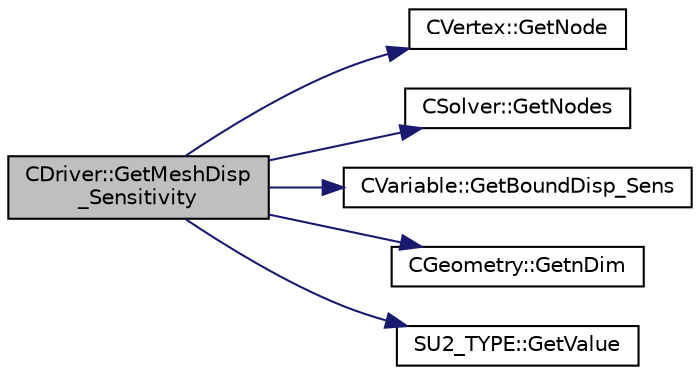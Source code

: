 digraph "CDriver::GetMeshDisp_Sensitivity"
{
  edge [fontname="Helvetica",fontsize="10",labelfontname="Helvetica",labelfontsize="10"];
  node [fontname="Helvetica",fontsize="10",shape=record];
  rankdir="LR";
  Node1478 [label="CDriver::GetMeshDisp\l_Sensitivity",height=0.2,width=0.4,color="black", fillcolor="grey75", style="filled", fontcolor="black"];
  Node1478 -> Node1479 [color="midnightblue",fontsize="10",style="solid",fontname="Helvetica"];
  Node1479 [label="CVertex::GetNode",height=0.2,width=0.4,color="black", fillcolor="white", style="filled",URL="$class_c_vertex.html#a95c513bf927464157ed96b6c79779a1f",tooltip="Get the node of the vertex. "];
  Node1478 -> Node1480 [color="midnightblue",fontsize="10",style="solid",fontname="Helvetica"];
  Node1480 [label="CSolver::GetNodes",height=0.2,width=0.4,color="black", fillcolor="white", style="filled",URL="$class_c_solver.html#af3198e52a2ea377bb765647b5e697197",tooltip="Allow outside access to the nodes of the solver, containing conservatives, primitives, etc. "];
  Node1478 -> Node1481 [color="midnightblue",fontsize="10",style="solid",fontname="Helvetica"];
  Node1481 [label="CVariable::GetBoundDisp_Sens",height=0.2,width=0.4,color="black", fillcolor="white", style="filled",URL="$class_c_variable.html#a5121b8fcf180a5969cb5ae89c70d323a",tooltip="A virtual member. Get the value of the sensitivity with respect to the undeformed coordinates..."];
  Node1478 -> Node1482 [color="midnightblue",fontsize="10",style="solid",fontname="Helvetica"];
  Node1482 [label="CGeometry::GetnDim",height=0.2,width=0.4,color="black", fillcolor="white", style="filled",URL="$class_c_geometry.html#a2af01006c0c4f74ba089582f1a3587fe",tooltip="Get number of coordinates. "];
  Node1478 -> Node1483 [color="midnightblue",fontsize="10",style="solid",fontname="Helvetica"];
  Node1483 [label="SU2_TYPE::GetValue",height=0.2,width=0.4,color="black", fillcolor="white", style="filled",URL="$namespace_s_u2___t_y_p_e.html#a0ed43473f5a450ce028d088427bf10cb",tooltip="Get the (primitive) value of the datatype (needs to be implemented for each new type). "];
}
